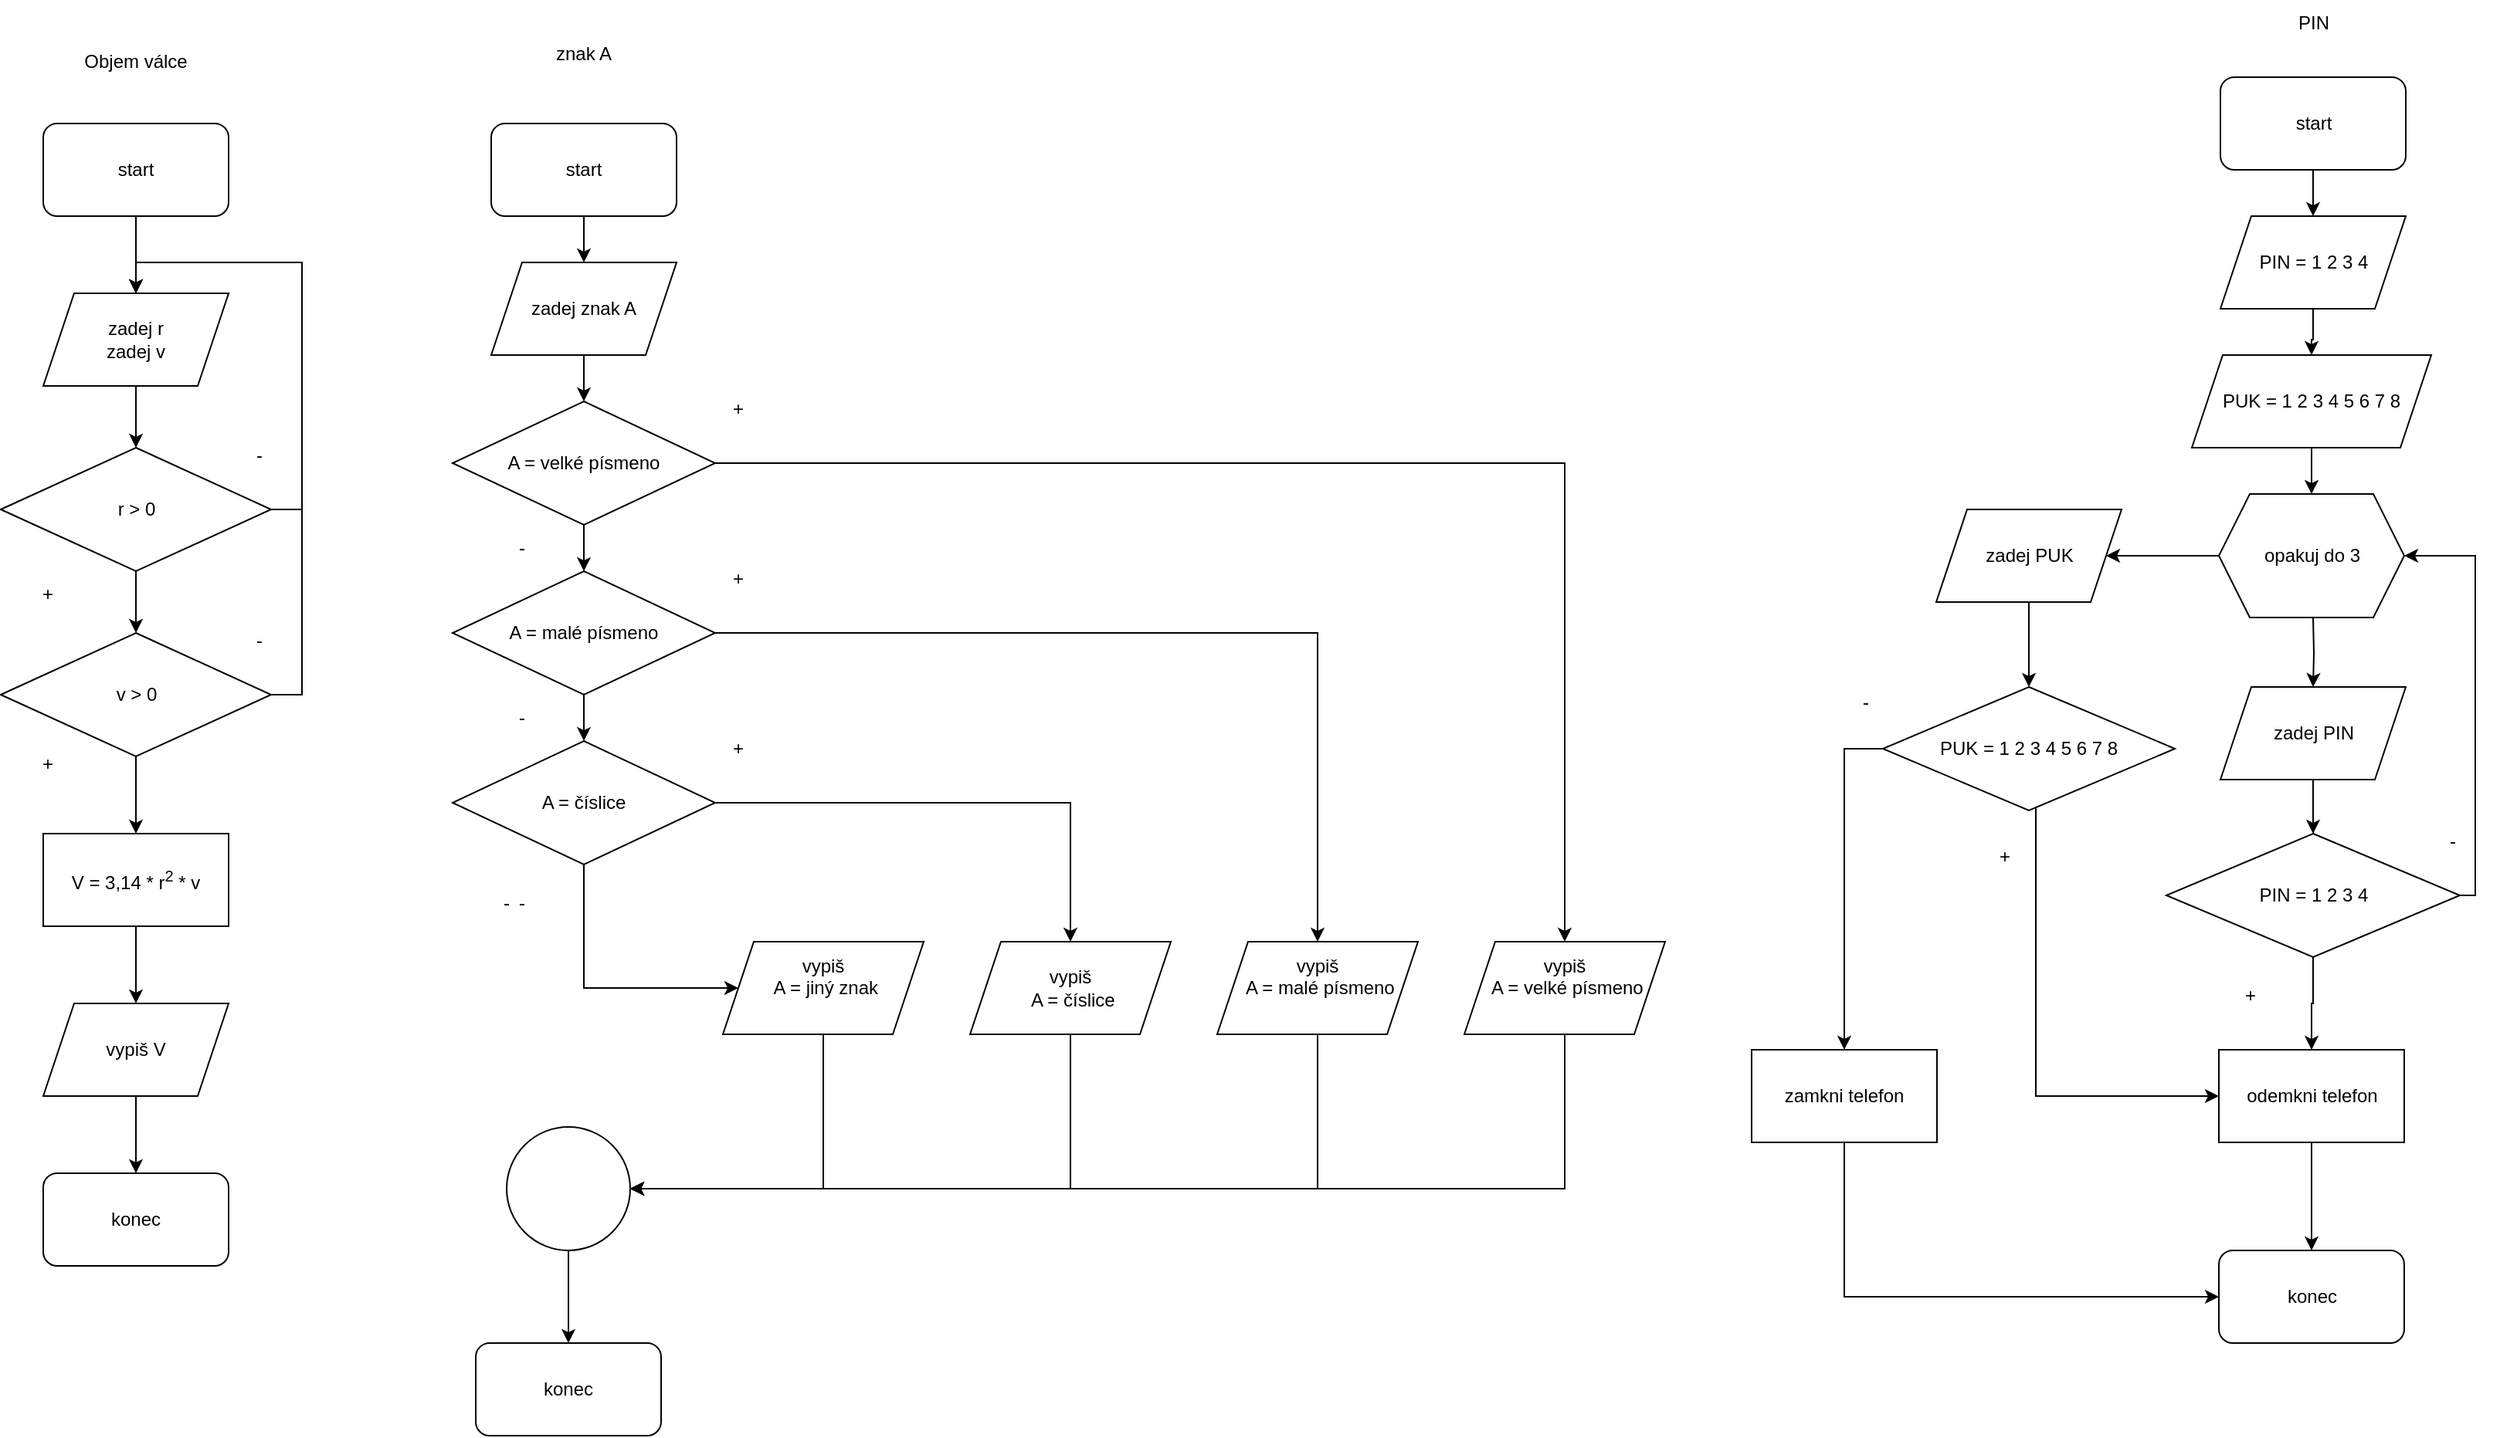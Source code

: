 <mxfile version="20.4.0" type="device"><diagram id="xyhIT1mHblcSzHUlZYVF" name="Stránka-1"><mxGraphModel dx="1117" dy="1054" grid="1" gridSize="10" guides="1" tooltips="1" connect="1" arrows="1" fold="1" page="1" pageScale="1" pageWidth="827" pageHeight="1169" math="0" shadow="0"><root><mxCell id="0"/><mxCell id="1" parent="0"/><mxCell id="GpF2ivRWeFcDS_bJifpd-4" value="" style="edgeStyle=orthogonalEdgeStyle;rounded=0;orthogonalLoop=1;jettySize=auto;html=1;" edge="1" parent="1" source="GpF2ivRWeFcDS_bJifpd-1" target="GpF2ivRWeFcDS_bJifpd-3"><mxGeometry relative="1" as="geometry"/></mxCell><mxCell id="GpF2ivRWeFcDS_bJifpd-1" value="start" style="rounded=1;whiteSpace=wrap;html=1;" vertex="1" parent="1"><mxGeometry x="50" y="110" width="120" height="60" as="geometry"/></mxCell><mxCell id="GpF2ivRWeFcDS_bJifpd-2" value="Objem válce" style="text;html=1;strokeColor=none;fillColor=none;align=center;verticalAlign=middle;whiteSpace=wrap;rounded=0;" vertex="1" parent="1"><mxGeometry x="75" y="50" width="70" height="40" as="geometry"/></mxCell><mxCell id="GpF2ivRWeFcDS_bJifpd-6" value="" style="edgeStyle=orthogonalEdgeStyle;rounded=0;orthogonalLoop=1;jettySize=auto;html=1;" edge="1" parent="1" source="GpF2ivRWeFcDS_bJifpd-3" target="GpF2ivRWeFcDS_bJifpd-5"><mxGeometry relative="1" as="geometry"/></mxCell><mxCell id="GpF2ivRWeFcDS_bJifpd-3" value="zadej r&lt;br&gt;zadej v" style="shape=parallelogram;perimeter=parallelogramPerimeter;whiteSpace=wrap;html=1;fixedSize=1;" vertex="1" parent="1"><mxGeometry x="50" y="220" width="120" height="60" as="geometry"/></mxCell><mxCell id="GpF2ivRWeFcDS_bJifpd-8" style="edgeStyle=orthogonalEdgeStyle;rounded=0;orthogonalLoop=1;jettySize=auto;html=1;exitX=1;exitY=0.5;exitDx=0;exitDy=0;entryX=0.5;entryY=0;entryDx=0;entryDy=0;" edge="1" parent="1" source="GpF2ivRWeFcDS_bJifpd-5" target="GpF2ivRWeFcDS_bJifpd-3"><mxGeometry relative="1" as="geometry"/></mxCell><mxCell id="GpF2ivRWeFcDS_bJifpd-12" value="" style="edgeStyle=orthogonalEdgeStyle;rounded=0;orthogonalLoop=1;jettySize=auto;html=1;" edge="1" parent="1" source="GpF2ivRWeFcDS_bJifpd-5" target="GpF2ivRWeFcDS_bJifpd-11"><mxGeometry relative="1" as="geometry"/></mxCell><mxCell id="GpF2ivRWeFcDS_bJifpd-5" value="r &amp;gt; 0" style="rhombus;whiteSpace=wrap;html=1;" vertex="1" parent="1"><mxGeometry x="22.5" y="320" width="175" height="80" as="geometry"/></mxCell><mxCell id="GpF2ivRWeFcDS_bJifpd-9" value="-" style="text;html=1;strokeColor=none;fillColor=none;align=center;verticalAlign=middle;whiteSpace=wrap;rounded=0;" vertex="1" parent="1"><mxGeometry x="160" y="310" width="60" height="30" as="geometry"/></mxCell><mxCell id="GpF2ivRWeFcDS_bJifpd-10" value="+" style="text;html=1;strokeColor=none;fillColor=none;align=center;verticalAlign=middle;whiteSpace=wrap;rounded=0;" vertex="1" parent="1"><mxGeometry x="23" y="400" width="60" height="30" as="geometry"/></mxCell><mxCell id="GpF2ivRWeFcDS_bJifpd-13" style="edgeStyle=orthogonalEdgeStyle;rounded=0;orthogonalLoop=1;jettySize=auto;html=1;exitX=1;exitY=0.5;exitDx=0;exitDy=0;entryX=0.5;entryY=0;entryDx=0;entryDy=0;" edge="1" parent="1" source="GpF2ivRWeFcDS_bJifpd-11" target="GpF2ivRWeFcDS_bJifpd-3"><mxGeometry relative="1" as="geometry"/></mxCell><mxCell id="GpF2ivRWeFcDS_bJifpd-17" value="" style="edgeStyle=orthogonalEdgeStyle;rounded=0;orthogonalLoop=1;jettySize=auto;html=1;" edge="1" parent="1" source="GpF2ivRWeFcDS_bJifpd-11" target="GpF2ivRWeFcDS_bJifpd-16"><mxGeometry relative="1" as="geometry"/></mxCell><mxCell id="GpF2ivRWeFcDS_bJifpd-11" value="v &amp;gt; 0" style="rhombus;whiteSpace=wrap;html=1;" vertex="1" parent="1"><mxGeometry x="22.5" y="440" width="175" height="80" as="geometry"/></mxCell><mxCell id="GpF2ivRWeFcDS_bJifpd-14" value="-" style="text;html=1;strokeColor=none;fillColor=none;align=center;verticalAlign=middle;whiteSpace=wrap;rounded=0;" vertex="1" parent="1"><mxGeometry x="160" y="430" width="60" height="30" as="geometry"/></mxCell><mxCell id="GpF2ivRWeFcDS_bJifpd-15" value="+" style="text;html=1;strokeColor=none;fillColor=none;align=center;verticalAlign=middle;whiteSpace=wrap;rounded=0;" vertex="1" parent="1"><mxGeometry x="22.5" y="510" width="60" height="30" as="geometry"/></mxCell><mxCell id="GpF2ivRWeFcDS_bJifpd-19" value="" style="edgeStyle=orthogonalEdgeStyle;rounded=0;orthogonalLoop=1;jettySize=auto;html=1;" edge="1" parent="1" source="GpF2ivRWeFcDS_bJifpd-16" target="GpF2ivRWeFcDS_bJifpd-18"><mxGeometry relative="1" as="geometry"/></mxCell><mxCell id="GpF2ivRWeFcDS_bJifpd-16" value="V = 3,14 * r&lt;sup&gt;2&lt;/sup&gt; * v" style="rounded=0;whiteSpace=wrap;html=1;" vertex="1" parent="1"><mxGeometry x="50" y="570" width="120" height="60" as="geometry"/></mxCell><mxCell id="GpF2ivRWeFcDS_bJifpd-21" value="" style="edgeStyle=orthogonalEdgeStyle;rounded=0;orthogonalLoop=1;jettySize=auto;html=1;" edge="1" parent="1" source="GpF2ivRWeFcDS_bJifpd-18" target="GpF2ivRWeFcDS_bJifpd-20"><mxGeometry relative="1" as="geometry"/></mxCell><mxCell id="GpF2ivRWeFcDS_bJifpd-18" value="vypiš V" style="shape=parallelogram;perimeter=parallelogramPerimeter;whiteSpace=wrap;html=1;fixedSize=1;" vertex="1" parent="1"><mxGeometry x="50" y="680" width="120" height="60" as="geometry"/></mxCell><mxCell id="GpF2ivRWeFcDS_bJifpd-20" value="konec" style="rounded=1;whiteSpace=wrap;html=1;" vertex="1" parent="1"><mxGeometry x="50" y="790" width="120" height="60" as="geometry"/></mxCell><mxCell id="GpF2ivRWeFcDS_bJifpd-25" value="" style="edgeStyle=orthogonalEdgeStyle;rounded=0;orthogonalLoop=1;jettySize=auto;html=1;" edge="1" parent="1" source="GpF2ivRWeFcDS_bJifpd-22" target="GpF2ivRWeFcDS_bJifpd-24"><mxGeometry relative="1" as="geometry"/></mxCell><mxCell id="GpF2ivRWeFcDS_bJifpd-22" value="start" style="rounded=1;whiteSpace=wrap;html=1;" vertex="1" parent="1"><mxGeometry x="340" y="110" width="120" height="60" as="geometry"/></mxCell><mxCell id="GpF2ivRWeFcDS_bJifpd-23" value="znak A" style="text;html=1;strokeColor=none;fillColor=none;align=center;verticalAlign=middle;whiteSpace=wrap;rounded=0;" vertex="1" parent="1"><mxGeometry x="370" y="50" width="60" height="30" as="geometry"/></mxCell><mxCell id="GpF2ivRWeFcDS_bJifpd-27" value="" style="edgeStyle=orthogonalEdgeStyle;rounded=0;orthogonalLoop=1;jettySize=auto;html=1;" edge="1" parent="1" source="GpF2ivRWeFcDS_bJifpd-24" target="GpF2ivRWeFcDS_bJifpd-26"><mxGeometry relative="1" as="geometry"/></mxCell><mxCell id="GpF2ivRWeFcDS_bJifpd-24" value="zadej znak A" style="shape=parallelogram;perimeter=parallelogramPerimeter;whiteSpace=wrap;html=1;fixedSize=1;" vertex="1" parent="1"><mxGeometry x="340" y="200" width="120" height="60" as="geometry"/></mxCell><mxCell id="GpF2ivRWeFcDS_bJifpd-30" value="" style="edgeStyle=orthogonalEdgeStyle;rounded=0;orthogonalLoop=1;jettySize=auto;html=1;fontColor=#000000;" edge="1" parent="1" source="GpF2ivRWeFcDS_bJifpd-26" target="GpF2ivRWeFcDS_bJifpd-28"><mxGeometry relative="1" as="geometry"/></mxCell><mxCell id="GpF2ivRWeFcDS_bJifpd-59" style="edgeStyle=orthogonalEdgeStyle;rounded=0;orthogonalLoop=1;jettySize=auto;html=1;exitX=1;exitY=0.5;exitDx=0;exitDy=0;fontColor=#000000;" edge="1" parent="1" source="GpF2ivRWeFcDS_bJifpd-26" target="GpF2ivRWeFcDS_bJifpd-56"><mxGeometry relative="1" as="geometry"/></mxCell><mxCell id="GpF2ivRWeFcDS_bJifpd-26" value="A = velké písmeno" style="rhombus;whiteSpace=wrap;html=1;" vertex="1" parent="1"><mxGeometry x="315" y="290" width="170" height="80" as="geometry"/></mxCell><mxCell id="GpF2ivRWeFcDS_bJifpd-32" value="" style="edgeStyle=orthogonalEdgeStyle;rounded=0;orthogonalLoop=1;jettySize=auto;html=1;fontColor=#000000;" edge="1" parent="1" source="GpF2ivRWeFcDS_bJifpd-28" target="GpF2ivRWeFcDS_bJifpd-31"><mxGeometry relative="1" as="geometry"/></mxCell><mxCell id="GpF2ivRWeFcDS_bJifpd-60" style="edgeStyle=orthogonalEdgeStyle;rounded=0;orthogonalLoop=1;jettySize=auto;html=1;exitX=1;exitY=0.5;exitDx=0;exitDy=0;entryX=0.5;entryY=0;entryDx=0;entryDy=0;fontColor=#000000;" edge="1" parent="1" source="GpF2ivRWeFcDS_bJifpd-28" target="GpF2ivRWeFcDS_bJifpd-52"><mxGeometry relative="1" as="geometry"/></mxCell><mxCell id="GpF2ivRWeFcDS_bJifpd-28" value="A = malé písmeno" style="rhombus;whiteSpace=wrap;html=1;" vertex="1" parent="1"><mxGeometry x="315" y="400" width="170" height="80" as="geometry"/></mxCell><mxCell id="GpF2ivRWeFcDS_bJifpd-57" style="edgeStyle=orthogonalEdgeStyle;rounded=0;orthogonalLoop=1;jettySize=auto;html=1;entryX=0;entryY=0.5;entryDx=0;entryDy=0;fontColor=#000000;" edge="1" parent="1" source="GpF2ivRWeFcDS_bJifpd-31" target="GpF2ivRWeFcDS_bJifpd-55"><mxGeometry relative="1" as="geometry"><Array as="points"><mxPoint x="400" y="670"/></Array></mxGeometry></mxCell><mxCell id="GpF2ivRWeFcDS_bJifpd-61" style="edgeStyle=orthogonalEdgeStyle;rounded=0;orthogonalLoop=1;jettySize=auto;html=1;exitX=1;exitY=0.5;exitDx=0;exitDy=0;entryX=0.5;entryY=0;entryDx=0;entryDy=0;fontColor=#000000;" edge="1" parent="1" source="GpF2ivRWeFcDS_bJifpd-31" target="GpF2ivRWeFcDS_bJifpd-54"><mxGeometry relative="1" as="geometry"/></mxCell><mxCell id="GpF2ivRWeFcDS_bJifpd-31" value="A = číslice" style="rhombus;whiteSpace=wrap;html=1;" vertex="1" parent="1"><mxGeometry x="315" y="510" width="170" height="80" as="geometry"/></mxCell><mxCell id="GpF2ivRWeFcDS_bJifpd-35" value="-" style="text;html=1;strokeColor=none;fillColor=none;align=center;verticalAlign=middle;whiteSpace=wrap;rounded=0;fontColor=#000000;" vertex="1" parent="1"><mxGeometry x="330" y="370" width="60" height="30" as="geometry"/></mxCell><mxCell id="GpF2ivRWeFcDS_bJifpd-36" value="-" style="text;html=1;strokeColor=none;fillColor=none;align=center;verticalAlign=middle;whiteSpace=wrap;rounded=0;fontColor=#000000;" vertex="1" parent="1"><mxGeometry x="330" y="480" width="60" height="30" as="geometry"/></mxCell><mxCell id="GpF2ivRWeFcDS_bJifpd-45" value="+" style="text;html=1;strokeColor=none;fillColor=none;align=center;verticalAlign=middle;whiteSpace=wrap;rounded=0;fontColor=#000000;" vertex="1" parent="1"><mxGeometry x="470" y="280" width="60" height="30" as="geometry"/></mxCell><mxCell id="GpF2ivRWeFcDS_bJifpd-46" value="+" style="text;html=1;strokeColor=none;fillColor=none;align=center;verticalAlign=middle;whiteSpace=wrap;rounded=0;fontColor=#000000;" vertex="1" parent="1"><mxGeometry x="470" y="390" width="60" height="30" as="geometry"/></mxCell><mxCell id="GpF2ivRWeFcDS_bJifpd-47" value="+" style="text;html=1;strokeColor=none;fillColor=none;align=center;verticalAlign=middle;whiteSpace=wrap;rounded=0;fontColor=#000000;" vertex="1" parent="1"><mxGeometry x="470" y="500" width="60" height="30" as="geometry"/></mxCell><mxCell id="GpF2ivRWeFcDS_bJifpd-66" style="edgeStyle=orthogonalEdgeStyle;rounded=0;orthogonalLoop=1;jettySize=auto;html=1;exitX=0.5;exitY=1;exitDx=0;exitDy=0;entryX=1;entryY=0.5;entryDx=0;entryDy=0;fontColor=#000000;" edge="1" parent="1" source="GpF2ivRWeFcDS_bJifpd-52" target="GpF2ivRWeFcDS_bJifpd-63"><mxGeometry relative="1" as="geometry"/></mxCell><mxCell id="GpF2ivRWeFcDS_bJifpd-52" value="vypiš&lt;br&gt;&amp;nbsp;A = malé písmeno&lt;br&gt;&amp;nbsp;" style="shape=parallelogram;perimeter=parallelogramPerimeter;whiteSpace=wrap;html=1;fixedSize=1;fontColor=#000000;" vertex="1" parent="1"><mxGeometry x="810" y="640" width="130" height="60" as="geometry"/></mxCell><mxCell id="GpF2ivRWeFcDS_bJifpd-65" style="edgeStyle=orthogonalEdgeStyle;rounded=0;orthogonalLoop=1;jettySize=auto;html=1;exitX=0.5;exitY=1;exitDx=0;exitDy=0;entryX=1;entryY=0.5;entryDx=0;entryDy=0;fontColor=#000000;" edge="1" parent="1" source="GpF2ivRWeFcDS_bJifpd-54" target="GpF2ivRWeFcDS_bJifpd-63"><mxGeometry relative="1" as="geometry"/></mxCell><mxCell id="GpF2ivRWeFcDS_bJifpd-54" value="vypiš&lt;br&gt;&amp;nbsp;A = číslice" style="shape=parallelogram;perimeter=parallelogramPerimeter;whiteSpace=wrap;html=1;fixedSize=1;fontColor=#000000;" vertex="1" parent="1"><mxGeometry x="650" y="640" width="130" height="60" as="geometry"/></mxCell><mxCell id="GpF2ivRWeFcDS_bJifpd-64" style="edgeStyle=orthogonalEdgeStyle;rounded=0;orthogonalLoop=1;jettySize=auto;html=1;exitX=0.5;exitY=1;exitDx=0;exitDy=0;entryX=1;entryY=0.5;entryDx=0;entryDy=0;fontColor=#000000;" edge="1" parent="1" source="GpF2ivRWeFcDS_bJifpd-55" target="GpF2ivRWeFcDS_bJifpd-63"><mxGeometry relative="1" as="geometry"/></mxCell><mxCell id="GpF2ivRWeFcDS_bJifpd-55" value="vypiš&lt;br&gt;&amp;nbsp;A = jiný znak&lt;br&gt;&amp;nbsp;" style="shape=parallelogram;perimeter=parallelogramPerimeter;whiteSpace=wrap;html=1;fixedSize=1;fontColor=#000000;" vertex="1" parent="1"><mxGeometry x="490" y="640" width="130" height="60" as="geometry"/></mxCell><mxCell id="GpF2ivRWeFcDS_bJifpd-67" style="edgeStyle=orthogonalEdgeStyle;rounded=0;orthogonalLoop=1;jettySize=auto;html=1;exitX=0.5;exitY=1;exitDx=0;exitDy=0;entryX=1;entryY=0.5;entryDx=0;entryDy=0;fontColor=#000000;" edge="1" parent="1" source="GpF2ivRWeFcDS_bJifpd-56" target="GpF2ivRWeFcDS_bJifpd-63"><mxGeometry relative="1" as="geometry"/></mxCell><mxCell id="GpF2ivRWeFcDS_bJifpd-56" value="vypiš&lt;br&gt;&amp;nbsp;A = velké písmeno&lt;br&gt;&amp;nbsp;" style="shape=parallelogram;perimeter=parallelogramPerimeter;whiteSpace=wrap;html=1;fixedSize=1;fontColor=#000000;" vertex="1" parent="1"><mxGeometry x="970" y="640" width="130" height="60" as="geometry"/></mxCell><mxCell id="GpF2ivRWeFcDS_bJifpd-58" value="-" style="text;html=1;strokeColor=none;fillColor=none;align=center;verticalAlign=middle;whiteSpace=wrap;rounded=0;fontColor=#000000;" vertex="1" parent="1"><mxGeometry x="320" y="600" width="60" height="30" as="geometry"/></mxCell><mxCell id="GpF2ivRWeFcDS_bJifpd-62" value="-" style="text;html=1;strokeColor=none;fillColor=none;align=center;verticalAlign=middle;whiteSpace=wrap;rounded=0;fontColor=#000000;" vertex="1" parent="1"><mxGeometry x="330" y="600" width="60" height="30" as="geometry"/></mxCell><mxCell id="GpF2ivRWeFcDS_bJifpd-69" style="edgeStyle=orthogonalEdgeStyle;rounded=0;orthogonalLoop=1;jettySize=auto;html=1;exitX=0.5;exitY=1;exitDx=0;exitDy=0;entryX=0.5;entryY=0;entryDx=0;entryDy=0;fontColor=#000000;" edge="1" parent="1" source="GpF2ivRWeFcDS_bJifpd-63" target="GpF2ivRWeFcDS_bJifpd-68"><mxGeometry relative="1" as="geometry"/></mxCell><mxCell id="GpF2ivRWeFcDS_bJifpd-63" value="" style="ellipse;whiteSpace=wrap;html=1;aspect=fixed;fontColor=#000000;" vertex="1" parent="1"><mxGeometry x="350" y="760" width="80" height="80" as="geometry"/></mxCell><mxCell id="GpF2ivRWeFcDS_bJifpd-68" value="konec" style="rounded=1;whiteSpace=wrap;html=1;fontColor=#000000;" vertex="1" parent="1"><mxGeometry x="330" y="900" width="120" height="60" as="geometry"/></mxCell><mxCell id="GpF2ivRWeFcDS_bJifpd-78" value="" style="edgeStyle=orthogonalEdgeStyle;rounded=0;orthogonalLoop=1;jettySize=auto;html=1;fontColor=#000000;" edge="1" parent="1" source="GpF2ivRWeFcDS_bJifpd-70" target="GpF2ivRWeFcDS_bJifpd-77"><mxGeometry relative="1" as="geometry"/></mxCell><mxCell id="GpF2ivRWeFcDS_bJifpd-70" value="start" style="rounded=1;whiteSpace=wrap;html=1;fontColor=#000000;" vertex="1" parent="1"><mxGeometry x="1459.5" y="80" width="120" height="60" as="geometry"/></mxCell><mxCell id="GpF2ivRWeFcDS_bJifpd-71" value="PIN" style="text;html=1;strokeColor=none;fillColor=none;align=center;verticalAlign=middle;whiteSpace=wrap;rounded=0;fontColor=#000000;" vertex="1" parent="1"><mxGeometry x="1489.5" y="30" width="60" height="30" as="geometry"/></mxCell><mxCell id="GpF2ivRWeFcDS_bJifpd-80" value="" style="edgeStyle=orthogonalEdgeStyle;rounded=0;orthogonalLoop=1;jettySize=auto;html=1;fontColor=#000000;" edge="1" parent="1" target="GpF2ivRWeFcDS_bJifpd-76"><mxGeometry relative="1" as="geometry"><mxPoint x="1519.5" y="430" as="sourcePoint"/></mxGeometry></mxCell><mxCell id="GpF2ivRWeFcDS_bJifpd-95" value="" style="edgeStyle=orthogonalEdgeStyle;rounded=0;orthogonalLoop=1;jettySize=auto;html=1;fontColor=#000000;" edge="1" parent="1" source="GpF2ivRWeFcDS_bJifpd-74" target="GpF2ivRWeFcDS_bJifpd-94"><mxGeometry relative="1" as="geometry"/></mxCell><mxCell id="GpF2ivRWeFcDS_bJifpd-74" value="opakuj do 3" style="shape=hexagon;perimeter=hexagonPerimeter2;whiteSpace=wrap;html=1;fixedSize=1;fontColor=#000000;" vertex="1" parent="1"><mxGeometry x="1458.5" y="350" width="120" height="80" as="geometry"/></mxCell><mxCell id="GpF2ivRWeFcDS_bJifpd-82" value="" style="edgeStyle=orthogonalEdgeStyle;rounded=0;orthogonalLoop=1;jettySize=auto;html=1;fontColor=#000000;" edge="1" parent="1" source="GpF2ivRWeFcDS_bJifpd-76" target="GpF2ivRWeFcDS_bJifpd-81"><mxGeometry relative="1" as="geometry"/></mxCell><mxCell id="GpF2ivRWeFcDS_bJifpd-76" value="zadej PIN" style="shape=parallelogram;perimeter=parallelogramPerimeter;whiteSpace=wrap;html=1;fixedSize=1;fontColor=#000000;" vertex="1" parent="1"><mxGeometry x="1459.5" y="475" width="120" height="60" as="geometry"/></mxCell><mxCell id="GpF2ivRWeFcDS_bJifpd-91" value="" style="edgeStyle=orthogonalEdgeStyle;rounded=0;orthogonalLoop=1;jettySize=auto;html=1;fontColor=#000000;" edge="1" parent="1" source="GpF2ivRWeFcDS_bJifpd-77" target="GpF2ivRWeFcDS_bJifpd-90"><mxGeometry relative="1" as="geometry"/></mxCell><mxCell id="GpF2ivRWeFcDS_bJifpd-77" value="PIN = 1 2 3 4" style="shape=parallelogram;perimeter=parallelogramPerimeter;whiteSpace=wrap;html=1;fixedSize=1;fontColor=#000000;" vertex="1" parent="1"><mxGeometry x="1459.5" y="170" width="120" height="60" as="geometry"/></mxCell><mxCell id="GpF2ivRWeFcDS_bJifpd-86" value="" style="edgeStyle=orthogonalEdgeStyle;rounded=0;orthogonalLoop=1;jettySize=auto;html=1;fontColor=#000000;" edge="1" parent="1" source="GpF2ivRWeFcDS_bJifpd-81" target="GpF2ivRWeFcDS_bJifpd-85"><mxGeometry relative="1" as="geometry"/></mxCell><mxCell id="GpF2ivRWeFcDS_bJifpd-89" style="edgeStyle=orthogonalEdgeStyle;rounded=0;orthogonalLoop=1;jettySize=auto;html=1;entryX=1;entryY=0.5;entryDx=0;entryDy=0;fontColor=#000000;" edge="1" parent="1" source="GpF2ivRWeFcDS_bJifpd-81" target="GpF2ivRWeFcDS_bJifpd-74"><mxGeometry relative="1" as="geometry"><Array as="points"><mxPoint x="1624.5" y="610"/><mxPoint x="1624.5" y="390"/></Array></mxGeometry></mxCell><mxCell id="GpF2ivRWeFcDS_bJifpd-81" value="PIN = 1 2 3 4" style="rhombus;whiteSpace=wrap;html=1;fontColor=#000000;" vertex="1" parent="1"><mxGeometry x="1424.5" y="570" width="190" height="80" as="geometry"/></mxCell><mxCell id="GpF2ivRWeFcDS_bJifpd-84" value="-" style="text;html=1;strokeColor=none;fillColor=none;align=center;verticalAlign=middle;whiteSpace=wrap;rounded=0;fontColor=#000000;" vertex="1" parent="1"><mxGeometry x="1579.5" y="560" width="60" height="30" as="geometry"/></mxCell><mxCell id="GpF2ivRWeFcDS_bJifpd-93" value="" style="edgeStyle=orthogonalEdgeStyle;rounded=0;orthogonalLoop=1;jettySize=auto;html=1;fontColor=#000000;" edge="1" parent="1" source="GpF2ivRWeFcDS_bJifpd-85" target="GpF2ivRWeFcDS_bJifpd-88"><mxGeometry relative="1" as="geometry"/></mxCell><mxCell id="GpF2ivRWeFcDS_bJifpd-85" value="odemkni telefon" style="rounded=0;whiteSpace=wrap;html=1;fontColor=#000000;" vertex="1" parent="1"><mxGeometry x="1458.5" y="710" width="120" height="60" as="geometry"/></mxCell><mxCell id="GpF2ivRWeFcDS_bJifpd-87" value="+" style="text;html=1;strokeColor=none;fillColor=none;align=center;verticalAlign=middle;whiteSpace=wrap;rounded=0;fontColor=#000000;" vertex="1" parent="1"><mxGeometry x="1448.5" y="660" width="60" height="30" as="geometry"/></mxCell><mxCell id="GpF2ivRWeFcDS_bJifpd-88" value="konec" style="rounded=1;whiteSpace=wrap;html=1;fontColor=#000000;" vertex="1" parent="1"><mxGeometry x="1458.5" y="840" width="120" height="60" as="geometry"/></mxCell><mxCell id="GpF2ivRWeFcDS_bJifpd-92" value="" style="edgeStyle=orthogonalEdgeStyle;rounded=0;orthogonalLoop=1;jettySize=auto;html=1;fontColor=#000000;" edge="1" parent="1" source="GpF2ivRWeFcDS_bJifpd-90" target="GpF2ivRWeFcDS_bJifpd-74"><mxGeometry relative="1" as="geometry"/></mxCell><mxCell id="GpF2ivRWeFcDS_bJifpd-90" value="PUK = 1 2 3 4 5 6 7 8" style="shape=parallelogram;perimeter=parallelogramPerimeter;whiteSpace=wrap;html=1;fixedSize=1;fontColor=#000000;" vertex="1" parent="1"><mxGeometry x="1441" y="260" width="155" height="60" as="geometry"/></mxCell><mxCell id="GpF2ivRWeFcDS_bJifpd-97" value="" style="edgeStyle=orthogonalEdgeStyle;rounded=0;orthogonalLoop=1;jettySize=auto;html=1;fontColor=#000000;" edge="1" parent="1" source="GpF2ivRWeFcDS_bJifpd-94" target="GpF2ivRWeFcDS_bJifpd-96"><mxGeometry relative="1" as="geometry"/></mxCell><mxCell id="GpF2ivRWeFcDS_bJifpd-94" value="zadej PUK" style="shape=parallelogram;perimeter=parallelogramPerimeter;whiteSpace=wrap;html=1;fixedSize=1;fontColor=#000000;" vertex="1" parent="1"><mxGeometry x="1275.5" y="360" width="120" height="60" as="geometry"/></mxCell><mxCell id="GpF2ivRWeFcDS_bJifpd-98" style="edgeStyle=orthogonalEdgeStyle;rounded=0;orthogonalLoop=1;jettySize=auto;html=1;entryX=0;entryY=0.5;entryDx=0;entryDy=0;fontColor=#000000;" edge="1" parent="1" source="GpF2ivRWeFcDS_bJifpd-96" target="GpF2ivRWeFcDS_bJifpd-85"><mxGeometry relative="1" as="geometry"><Array as="points"><mxPoint x="1340" y="740"/></Array></mxGeometry></mxCell><mxCell id="GpF2ivRWeFcDS_bJifpd-101" style="edgeStyle=orthogonalEdgeStyle;rounded=0;orthogonalLoop=1;jettySize=auto;html=1;exitX=0;exitY=0.5;exitDx=0;exitDy=0;entryX=0.5;entryY=0;entryDx=0;entryDy=0;fontColor=#000000;" edge="1" parent="1" source="GpF2ivRWeFcDS_bJifpd-96" target="GpF2ivRWeFcDS_bJifpd-100"><mxGeometry relative="1" as="geometry"/></mxCell><mxCell id="GpF2ivRWeFcDS_bJifpd-96" value="PUK = 1 2 3 4 5 6 7 8" style="rhombus;whiteSpace=wrap;html=1;fontColor=#000000;" vertex="1" parent="1"><mxGeometry x="1241" y="475" width="189" height="80" as="geometry"/></mxCell><mxCell id="GpF2ivRWeFcDS_bJifpd-99" value="+" style="text;html=1;strokeColor=none;fillColor=none;align=center;verticalAlign=middle;whiteSpace=wrap;rounded=0;fontColor=#000000;" vertex="1" parent="1"><mxGeometry x="1290" y="570" width="60" height="30" as="geometry"/></mxCell><mxCell id="GpF2ivRWeFcDS_bJifpd-103" style="edgeStyle=orthogonalEdgeStyle;rounded=0;orthogonalLoop=1;jettySize=auto;html=1;fontColor=#000000;" edge="1" parent="1" source="GpF2ivRWeFcDS_bJifpd-100" target="GpF2ivRWeFcDS_bJifpd-88"><mxGeometry relative="1" as="geometry"><Array as="points"><mxPoint x="1216" y="870"/></Array></mxGeometry></mxCell><mxCell id="GpF2ivRWeFcDS_bJifpd-100" value="zamkni telefon" style="rounded=0;whiteSpace=wrap;html=1;fontColor=#000000;" vertex="1" parent="1"><mxGeometry x="1156" y="710" width="120" height="60" as="geometry"/></mxCell><mxCell id="GpF2ivRWeFcDS_bJifpd-102" value="-" style="text;html=1;strokeColor=none;fillColor=none;align=center;verticalAlign=middle;whiteSpace=wrap;rounded=0;fontColor=#000000;" vertex="1" parent="1"><mxGeometry x="1200" y="470" width="60" height="30" as="geometry"/></mxCell></root></mxGraphModel></diagram></mxfile>
